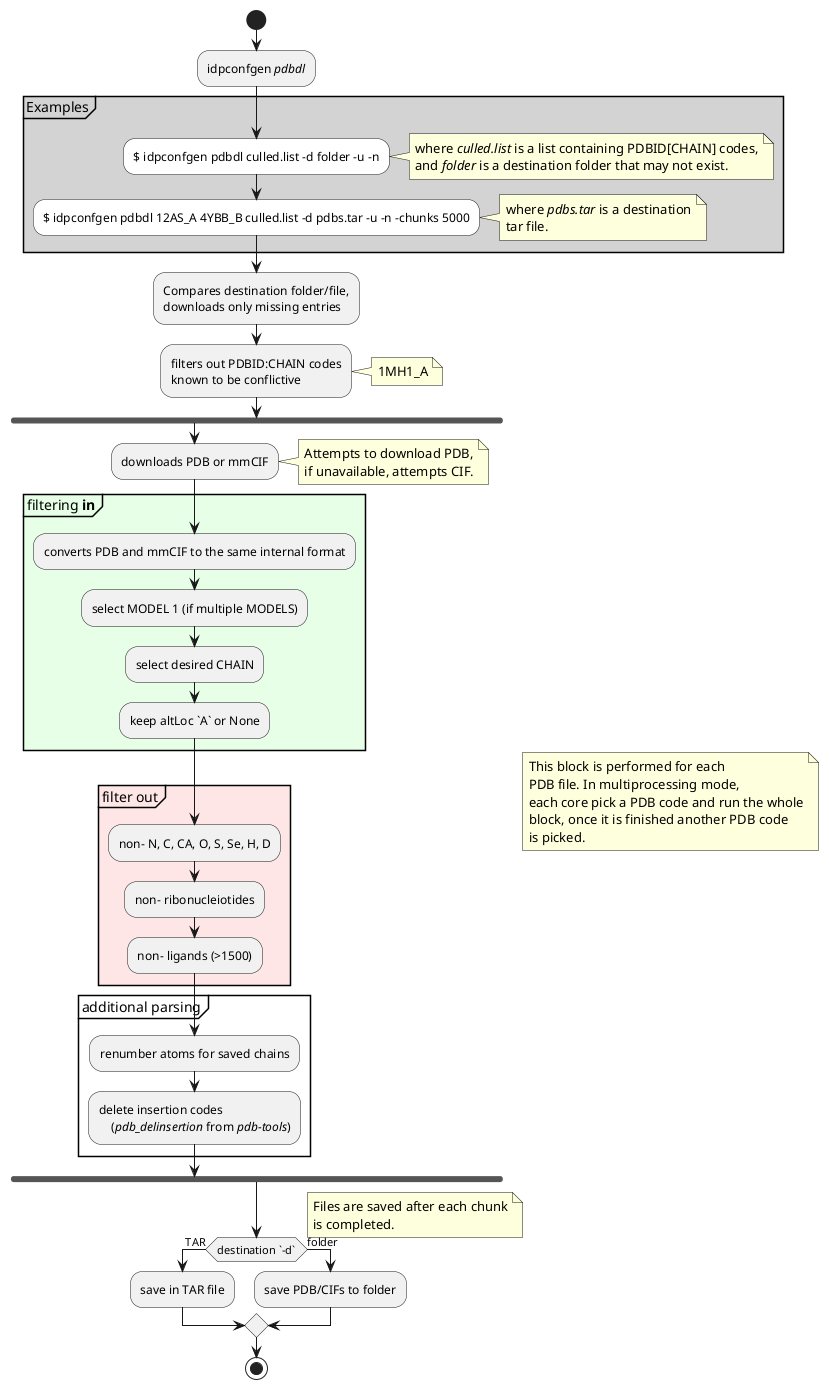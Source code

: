 @startuml

start

:idpconfgen //pdbdl//;

partition #LIGHTGREY Examples {
    #WHITE:$ idpconfgen pdbdl culled.list -d folder -u -n;
    note right
        where //culled.list// is a list containing PDBID[CHAIN] codes,
        and //folder// is a destination folder that may not exist.
    end note
    #WHITE:$ idpconfgen pdbdl 12AS_A 4YBB_B culled.list -d pdbs.tar -u -n -chunks 5000;
    note right
        where //pdbs.tar// is a destination
        tar file.
    end note
    }

:Compares destination folder/file,
downloads only missing entries;

:filters out PDBID:CHAIN codes
known to be conflictive;
note right
    1MH1_A
end note

fork

:downloads PDB or mmCIF;
note right
    Attempts to download PDB,
    if unavailable, attempts CIF.
end note

partition #e6ffe6 "filtering **in**" {
    :converts PDB and mmCIF to the same internal format;
    :select MODEL 1 (if multiple MODELS);
    :select desired CHAIN;
    :keep altLoc `A` or None;
}

partition #ffe6e6 "filter out" {
    :non- N, C, CA, O, S, Se, H, D;
    :non- ribonucleiotides;
    :non- ligands (>1500);

}

partition "additional parsing" {
    :renumber atoms for saved chains;
    :delete insertion codes
        (//pdb_delinsertion// from //pdb-tools//);
}

end fork
note right
    This block is performed for each
    PDB file. In multiprocessing mode,
    each core pick a PDB code and run the whole
    block, once it is finished another PDB code
    is picked.
end note

if (destination `-d`) then (TAR)
    :save in TAR file;
else (folder)
    :save PDB/CIFs to folder;
endif
note right
    Files are saved after each chunk
    is completed.
end note

stop

@enduml
